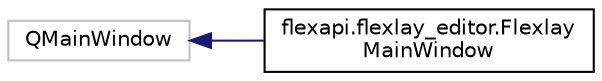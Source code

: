 digraph "Graphical Class Hierarchy"
{
  edge [fontname="Helvetica",fontsize="10",labelfontname="Helvetica",labelfontsize="10"];
  node [fontname="Helvetica",fontsize="10",shape=record];
  rankdir="LR";
  Node1 [label="QMainWindow",height=0.2,width=0.4,color="grey75", fillcolor="white", style="filled"];
  Node1 -> Node2 [dir="back",color="midnightblue",fontsize="10",style="solid",fontname="Helvetica"];
  Node2 [label="flexapi.flexlay_editor.Flexlay\lMainWindow",height=0.2,width=0.4,color="black", fillcolor="white", style="filled",URL="$classflexapi_1_1flexlay__editor_1_1_flexlay_main_window.html"];
}
